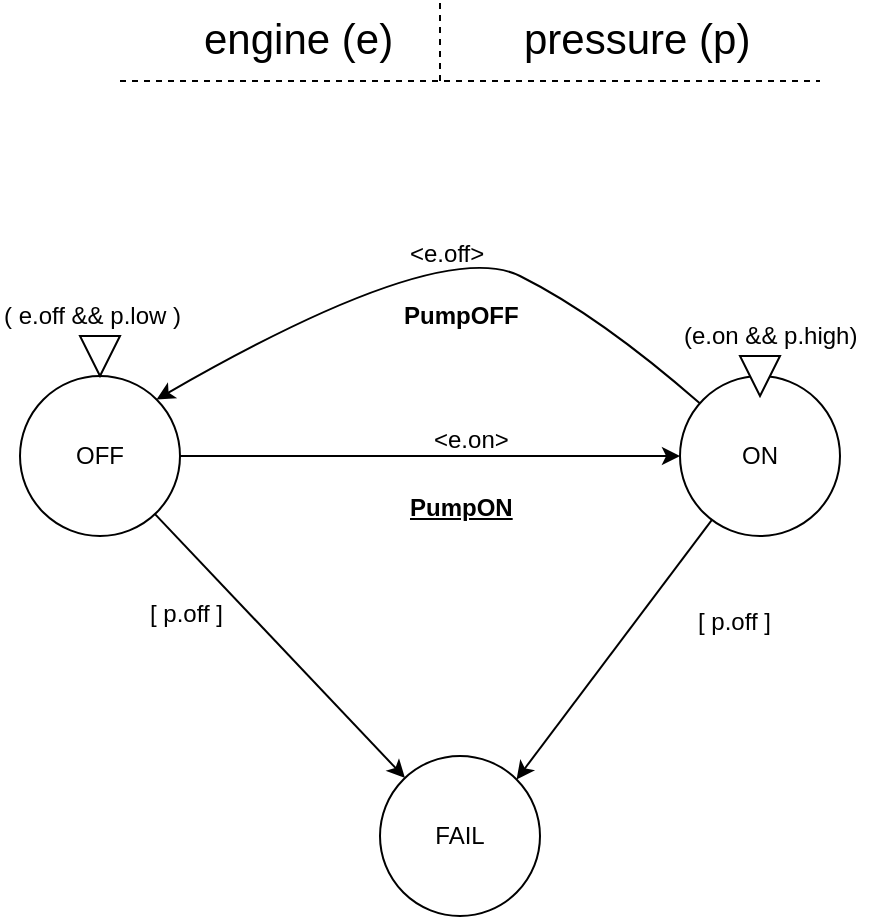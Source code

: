 <mxfile version="10.7.0" type="device"><diagram id="EXISEGoVPv7W-6vgFpHL" name="Page-1"><mxGraphModel dx="754" dy="691" grid="1" gridSize="10" guides="1" tooltips="1" connect="1" arrows="1" fold="1" page="1" pageScale="1" pageWidth="827" pageHeight="1169" math="0" shadow="0"><root><mxCell id="0"/><mxCell id="1" parent="0"/><mxCell id="ODk3Tr0ZYaB44LgqKgpD-1" value="" style="endArrow=none;dashed=1;html=1;" edge="1" parent="1"><mxGeometry width="50" height="50" relative="1" as="geometry"><mxPoint x="220" y="132.5" as="sourcePoint"/><mxPoint x="570" y="132.5" as="targetPoint"/></mxGeometry></mxCell><mxCell id="ODk3Tr0ZYaB44LgqKgpD-3" value="" style="endArrow=none;dashed=1;html=1;" edge="1" parent="1"><mxGeometry width="50" height="50" relative="1" as="geometry"><mxPoint x="380" y="132.5" as="sourcePoint"/><mxPoint x="380" y="92.5" as="targetPoint"/></mxGeometry></mxCell><mxCell id="ODk3Tr0ZYaB44LgqKgpD-4" value="&lt;font style=&quot;font-size: 21px&quot;&gt;engine (e)&lt;br&gt;&lt;/font&gt;&lt;br&gt;" style="text;html=1;resizable=0;points=[];autosize=1;align=left;verticalAlign=top;spacingTop=-4;" vertex="1" parent="1"><mxGeometry x="260" y="95.5" width="110" height="30" as="geometry"/></mxCell><mxCell id="ODk3Tr0ZYaB44LgqKgpD-5" value="&lt;font style=&quot;font-size: 21px&quot;&gt;pressure (p)&lt;/font&gt;&lt;br&gt;" style="text;html=1;resizable=0;points=[];autosize=1;align=left;verticalAlign=top;spacingTop=-4;" vertex="1" parent="1"><mxGeometry x="420" y="95.5" width="130" height="20" as="geometry"/></mxCell><mxCell id="ODk3Tr0ZYaB44LgqKgpD-6" value="OFF" style="ellipse;whiteSpace=wrap;html=1;aspect=fixed;" vertex="1" parent="1"><mxGeometry x="170" y="280" width="80" height="80" as="geometry"/></mxCell><mxCell id="ODk3Tr0ZYaB44LgqKgpD-8" value="" style="triangle;whiteSpace=wrap;html=1;direction=south;" vertex="1" parent="1"><mxGeometry x="200" y="260" width="20" height="20" as="geometry"/></mxCell><mxCell id="ODk3Tr0ZYaB44LgqKgpD-9" value="ON" style="ellipse;whiteSpace=wrap;html=1;aspect=fixed;" vertex="1" parent="1"><mxGeometry x="500" y="280" width="80" height="80" as="geometry"/></mxCell><mxCell id="ODk3Tr0ZYaB44LgqKgpD-10" value="" style="triangle;whiteSpace=wrap;html=1;direction=south;" vertex="1" parent="1"><mxGeometry x="530" y="270" width="20" height="20" as="geometry"/></mxCell><mxCell id="ODk3Tr0ZYaB44LgqKgpD-15" value="" style="endArrow=classic;html=1;exitX=1;exitY=0.5;exitDx=0;exitDy=0;entryX=0;entryY=0.5;entryDx=0;entryDy=0;" edge="1" parent="1" source="ODk3Tr0ZYaB44LgqKgpD-6" target="ODk3Tr0ZYaB44LgqKgpD-9"><mxGeometry width="50" height="50" relative="1" as="geometry"><mxPoint x="170" y="440" as="sourcePoint"/><mxPoint x="220" y="390" as="targetPoint"/></mxGeometry></mxCell><mxCell id="ODk3Tr0ZYaB44LgqKgpD-16" value="" style="curved=1;endArrow=classic;html=1;entryX=1;entryY=0;entryDx=0;entryDy=0;" edge="1" parent="1" source="ODk3Tr0ZYaB44LgqKgpD-9" target="ODk3Tr0ZYaB44LgqKgpD-6"><mxGeometry width="50" height="50" relative="1" as="geometry"><mxPoint x="380" y="260" as="sourcePoint"/><mxPoint x="430" y="210" as="targetPoint"/><Array as="points"><mxPoint x="460" y="250"/><mxPoint x="380" y="210"/></Array></mxGeometry></mxCell><mxCell id="ODk3Tr0ZYaB44LgqKgpD-17" value="FAIL" style="ellipse;whiteSpace=wrap;html=1;aspect=fixed;" vertex="1" parent="1"><mxGeometry x="350" y="470" width="80" height="80" as="geometry"/></mxCell><mxCell id="ODk3Tr0ZYaB44LgqKgpD-18" value="" style="endArrow=classic;html=1;" edge="1" parent="1" source="ODk3Tr0ZYaB44LgqKgpD-6" target="ODk3Tr0ZYaB44LgqKgpD-17"><mxGeometry width="50" height="50" relative="1" as="geometry"><mxPoint x="260" y="460" as="sourcePoint"/><mxPoint x="310" y="410" as="targetPoint"/></mxGeometry></mxCell><mxCell id="ODk3Tr0ZYaB44LgqKgpD-20" value="" style="endArrow=classic;html=1;entryX=1;entryY=0;entryDx=0;entryDy=0;" edge="1" parent="1" source="ODk3Tr0ZYaB44LgqKgpD-9" target="ODk3Tr0ZYaB44LgqKgpD-17"><mxGeometry width="50" height="50" relative="1" as="geometry"><mxPoint x="540" y="480" as="sourcePoint"/><mxPoint x="590" y="430" as="targetPoint"/></mxGeometry></mxCell><mxCell id="ODk3Tr0ZYaB44LgqKgpD-21" value="&lt;b&gt;&lt;u&gt;PumpON&lt;/u&gt;&lt;/b&gt;" style="text;html=1;resizable=0;points=[];autosize=1;align=left;verticalAlign=top;spacingTop=-4;" vertex="1" parent="1"><mxGeometry x="363" y="336" width="70" height="20" as="geometry"/></mxCell><mxCell id="ODk3Tr0ZYaB44LgqKgpD-22" value="&amp;lt;e.on&amp;gt;" style="text;html=1;resizable=0;points=[];autosize=1;align=left;verticalAlign=top;spacingTop=-4;" vertex="1" parent="1"><mxGeometry x="375" y="302" width="50" height="20" as="geometry"/></mxCell><mxCell id="ODk3Tr0ZYaB44LgqKgpD-23" value="( e.off &amp;amp;&amp;amp; p.low )" style="text;html=1;resizable=0;points=[];autosize=1;align=left;verticalAlign=top;spacingTop=-4;" vertex="1" parent="1"><mxGeometry x="160" y="240" width="100" height="20" as="geometry"/></mxCell><mxCell id="ODk3Tr0ZYaB44LgqKgpD-24" value="(e.on &amp;amp;&amp;amp; p.high)" style="text;html=1;resizable=0;points=[];autosize=1;align=left;verticalAlign=top;spacingTop=-4;" vertex="1" parent="1"><mxGeometry x="500" y="250" width="100" height="20" as="geometry"/></mxCell><mxCell id="ODk3Tr0ZYaB44LgqKgpD-25" value="&amp;lt;e.off&amp;gt;" style="text;html=1;resizable=0;points=[];autosize=1;align=left;verticalAlign=top;spacingTop=-4;" vertex="1" parent="1"><mxGeometry x="363" y="209" width="50" height="20" as="geometry"/></mxCell><mxCell id="ODk3Tr0ZYaB44LgqKgpD-26" value="&lt;b&gt;PumpOFF&lt;/b&gt;" style="text;html=1;resizable=0;points=[];autosize=1;align=left;verticalAlign=top;spacingTop=-4;" vertex="1" parent="1"><mxGeometry x="360" y="240" width="70" height="20" as="geometry"/></mxCell><mxCell id="ODk3Tr0ZYaB44LgqKgpD-28" value="[ p.off ]" style="text;html=1;resizable=0;points=[];autosize=1;align=left;verticalAlign=top;spacingTop=-4;" vertex="1" parent="1"><mxGeometry x="507" y="393" width="50" height="20" as="geometry"/></mxCell><mxCell id="ODk3Tr0ZYaB44LgqKgpD-29" value="[ p.off ]" style="text;html=1;resizable=0;points=[];autosize=1;align=left;verticalAlign=top;spacingTop=-4;" vertex="1" parent="1"><mxGeometry x="233" y="389" width="50" height="20" as="geometry"/></mxCell></root></mxGraphModel></diagram></mxfile>